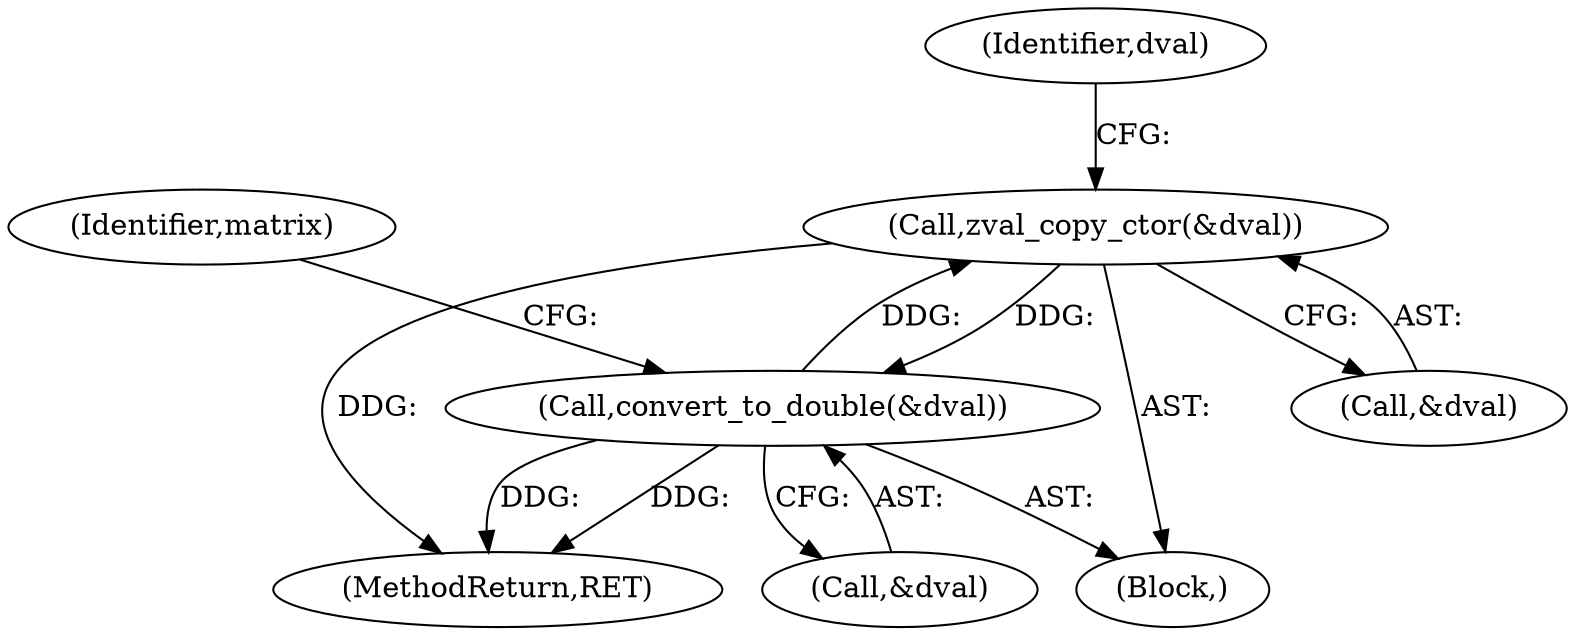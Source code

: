 digraph "0_php-src_2938329ce19cb8c4197dec146c3ec887c6f61d01_0@API" {
"1000223" [label="(Call,zval_copy_ctor(&dval))"];
"1000226" [label="(Call,convert_to_double(&dval))"];
"1000223" [label="(Call,zval_copy_ctor(&dval))"];
"1000272" [label="(MethodReturn,RET)"];
"1000232" [label="(Identifier,matrix)"];
"1000227" [label="(Call,&dval)"];
"1000226" [label="(Call,convert_to_double(&dval))"];
"1000228" [label="(Identifier,dval)"];
"1000224" [label="(Call,&dval)"];
"1000223" [label="(Call,zval_copy_ctor(&dval))"];
"1000216" [label="(Block,)"];
"1000223" -> "1000216"  [label="AST: "];
"1000223" -> "1000224"  [label="CFG: "];
"1000224" -> "1000223"  [label="AST: "];
"1000228" -> "1000223"  [label="CFG: "];
"1000223" -> "1000272"  [label="DDG: "];
"1000226" -> "1000223"  [label="DDG: "];
"1000223" -> "1000226"  [label="DDG: "];
"1000226" -> "1000216"  [label="AST: "];
"1000226" -> "1000227"  [label="CFG: "];
"1000227" -> "1000226"  [label="AST: "];
"1000232" -> "1000226"  [label="CFG: "];
"1000226" -> "1000272"  [label="DDG: "];
"1000226" -> "1000272"  [label="DDG: "];
}
